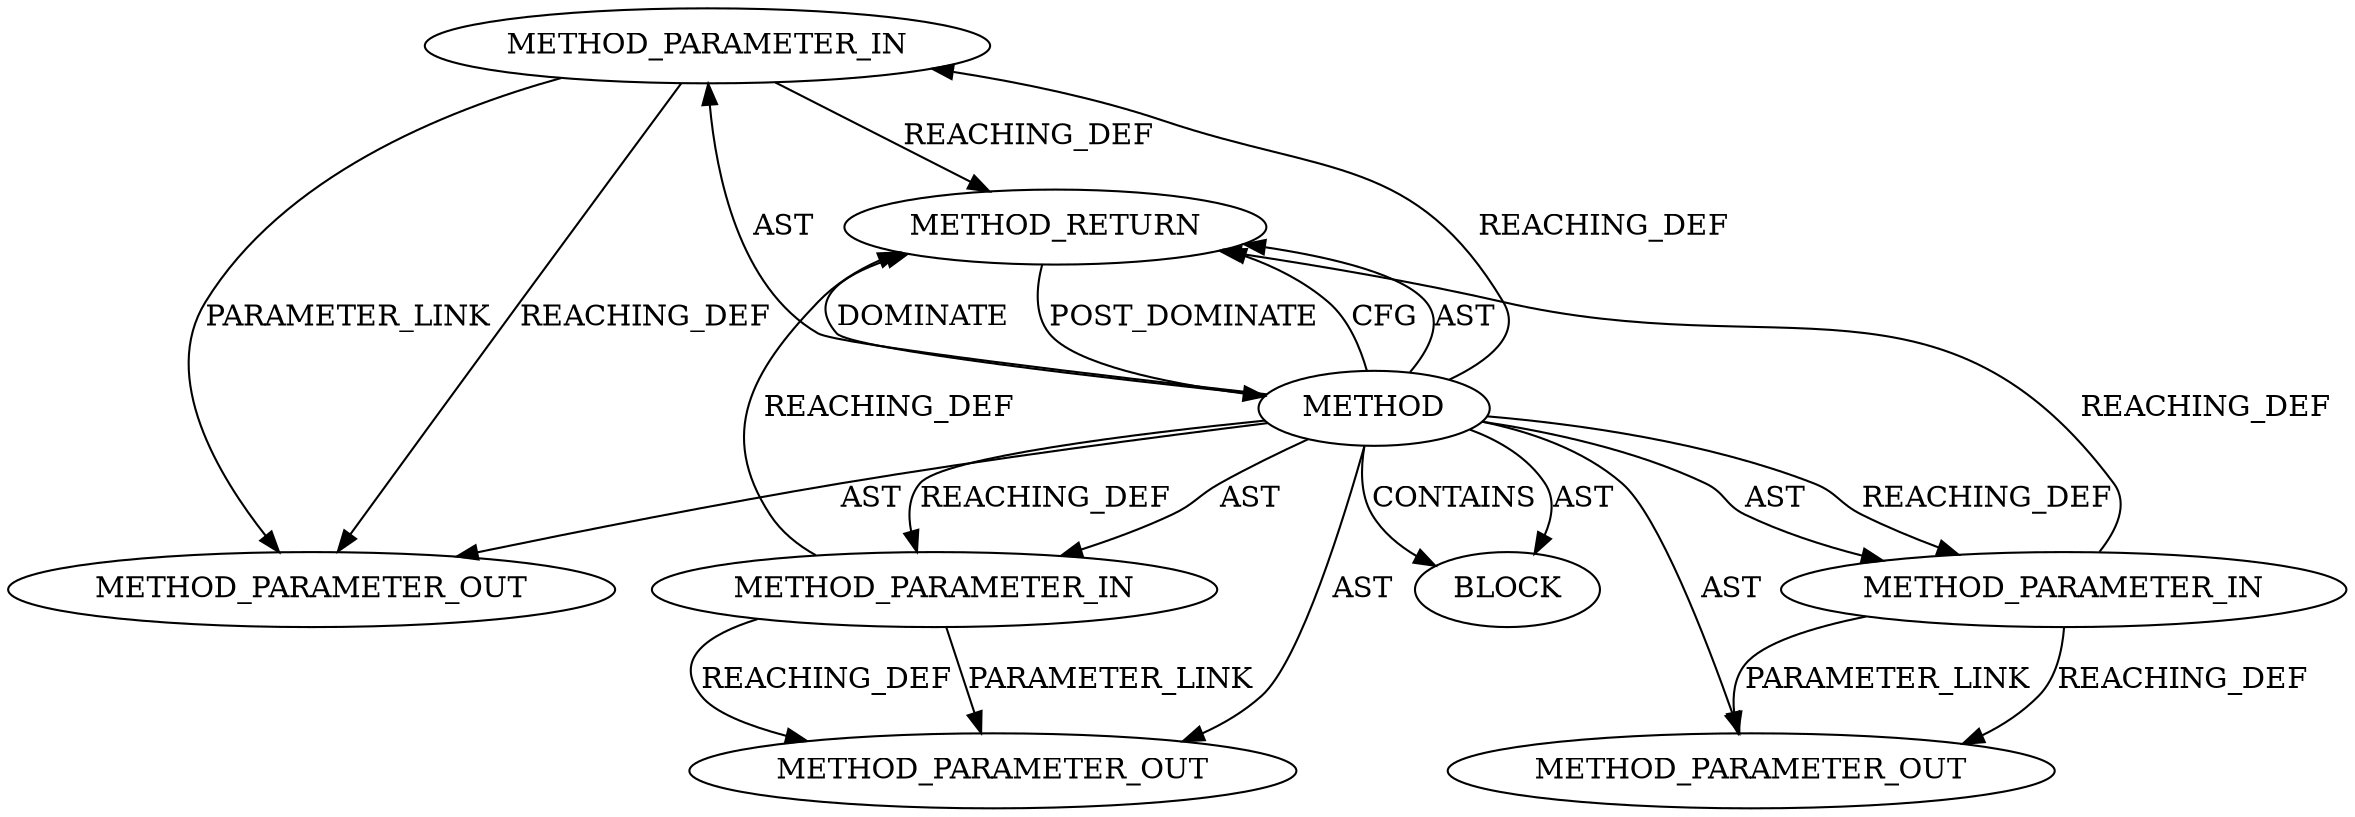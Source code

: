 digraph {
  22314 [label=METHOD_PARAMETER_OUT ORDER=2 CODE="p2" IS_VARIADIC=false TYPE_FULL_NAME="ANY" EVALUATION_STRATEGY="BY_VALUE" INDEX=2 NAME="p2"]
  20780 [label=METHOD_PARAMETER_IN ORDER=3 CODE="p3" IS_VARIADIC=false TYPE_FULL_NAME="ANY" EVALUATION_STRATEGY="BY_VALUE" INDEX=3 NAME="p3"]
  20781 [label=BLOCK ORDER=1 ARGUMENT_INDEX=1 CODE="<empty>" TYPE_FULL_NAME="ANY"]
  20782 [label=METHOD_RETURN ORDER=2 CODE="RET" TYPE_FULL_NAME="ANY" EVALUATION_STRATEGY="BY_VALUE"]
  22315 [label=METHOD_PARAMETER_OUT ORDER=3 CODE="p3" IS_VARIADIC=false TYPE_FULL_NAME="ANY" EVALUATION_STRATEGY="BY_VALUE" INDEX=3 NAME="p3"]
  20779 [label=METHOD_PARAMETER_IN ORDER=2 CODE="p2" IS_VARIADIC=false TYPE_FULL_NAME="ANY" EVALUATION_STRATEGY="BY_VALUE" INDEX=2 NAME="p2"]
  22313 [label=METHOD_PARAMETER_OUT ORDER=1 CODE="p1" IS_VARIADIC=false TYPE_FULL_NAME="ANY" EVALUATION_STRATEGY="BY_VALUE" INDEX=1 NAME="p1"]
  20778 [label=METHOD_PARAMETER_IN ORDER=1 CODE="p1" IS_VARIADIC=false TYPE_FULL_NAME="ANY" EVALUATION_STRATEGY="BY_VALUE" INDEX=1 NAME="p1"]
  20777 [label=METHOD AST_PARENT_TYPE="NAMESPACE_BLOCK" AST_PARENT_FULL_NAME="<global>" ORDER=0 CODE="<empty>" FULL_NAME="sk_psock_msg_verdict" IS_EXTERNAL=true FILENAME="<empty>" SIGNATURE="" NAME="sk_psock_msg_verdict"]
  20777 -> 22315 [label=AST ]
  20780 -> 20782 [label=REACHING_DEF VARIABLE="p3"]
  20777 -> 20782 [label=CFG ]
  20777 -> 22313 [label=AST ]
  20779 -> 22314 [label=REACHING_DEF VARIABLE="p2"]
  20780 -> 22315 [label=PARAMETER_LINK ]
  20777 -> 20780 [label=REACHING_DEF VARIABLE=""]
  20777 -> 20780 [label=AST ]
  20780 -> 22315 [label=REACHING_DEF VARIABLE="p3"]
  20777 -> 20779 [label=AST ]
  20777 -> 20778 [label=REACHING_DEF VARIABLE=""]
  20778 -> 22313 [label=REACHING_DEF VARIABLE="p1"]
  20777 -> 20778 [label=AST ]
  20777 -> 20782 [label=AST ]
  20777 -> 20782 [label=DOMINATE ]
  20777 -> 20781 [label=AST ]
  20779 -> 20782 [label=REACHING_DEF VARIABLE="p2"]
  20779 -> 22314 [label=PARAMETER_LINK ]
  20777 -> 20779 [label=REACHING_DEF VARIABLE=""]
  20782 -> 20777 [label=POST_DOMINATE ]
  20778 -> 20782 [label=REACHING_DEF VARIABLE="p1"]
  20777 -> 22314 [label=AST ]
  20778 -> 22313 [label=PARAMETER_LINK ]
  20777 -> 20781 [label=CONTAINS ]
}
